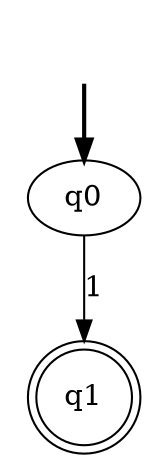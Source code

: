 digraph {
	fake0 [style=invisible]
	q0 [root=true]
	q1 [shape=doublecircle]
	fake0 -> q0 [style=bold]
	q0 -> q1 [label=1]
}
